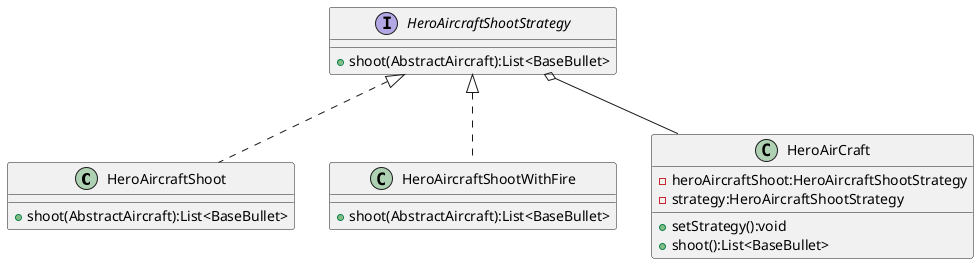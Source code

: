 @startuml
'https://plantuml.com/class-diagram

class HeroAircraftShoot{
    + shoot(AbstractAircraft):List<BaseBullet>
}

class HeroAircraftShootWithFire{
    + shoot(AbstractAircraft):List<BaseBullet>
}

interface HeroAircraftShootStrategy{
    + shoot(AbstractAircraft):List<BaseBullet>
}

class HeroAirCraft{
    - heroAircraftShoot:HeroAircraftShootStrategy
    - strategy:HeroAircraftShootStrategy
    + setStrategy():void
    + shoot():List<BaseBullet>
}

HeroAircraftShootStrategy <|.. HeroAircraftShoot
HeroAircraftShootStrategy <|.. HeroAircraftShootWithFire
HeroAircraftShootStrategy o-- HeroAirCraft

@enduml